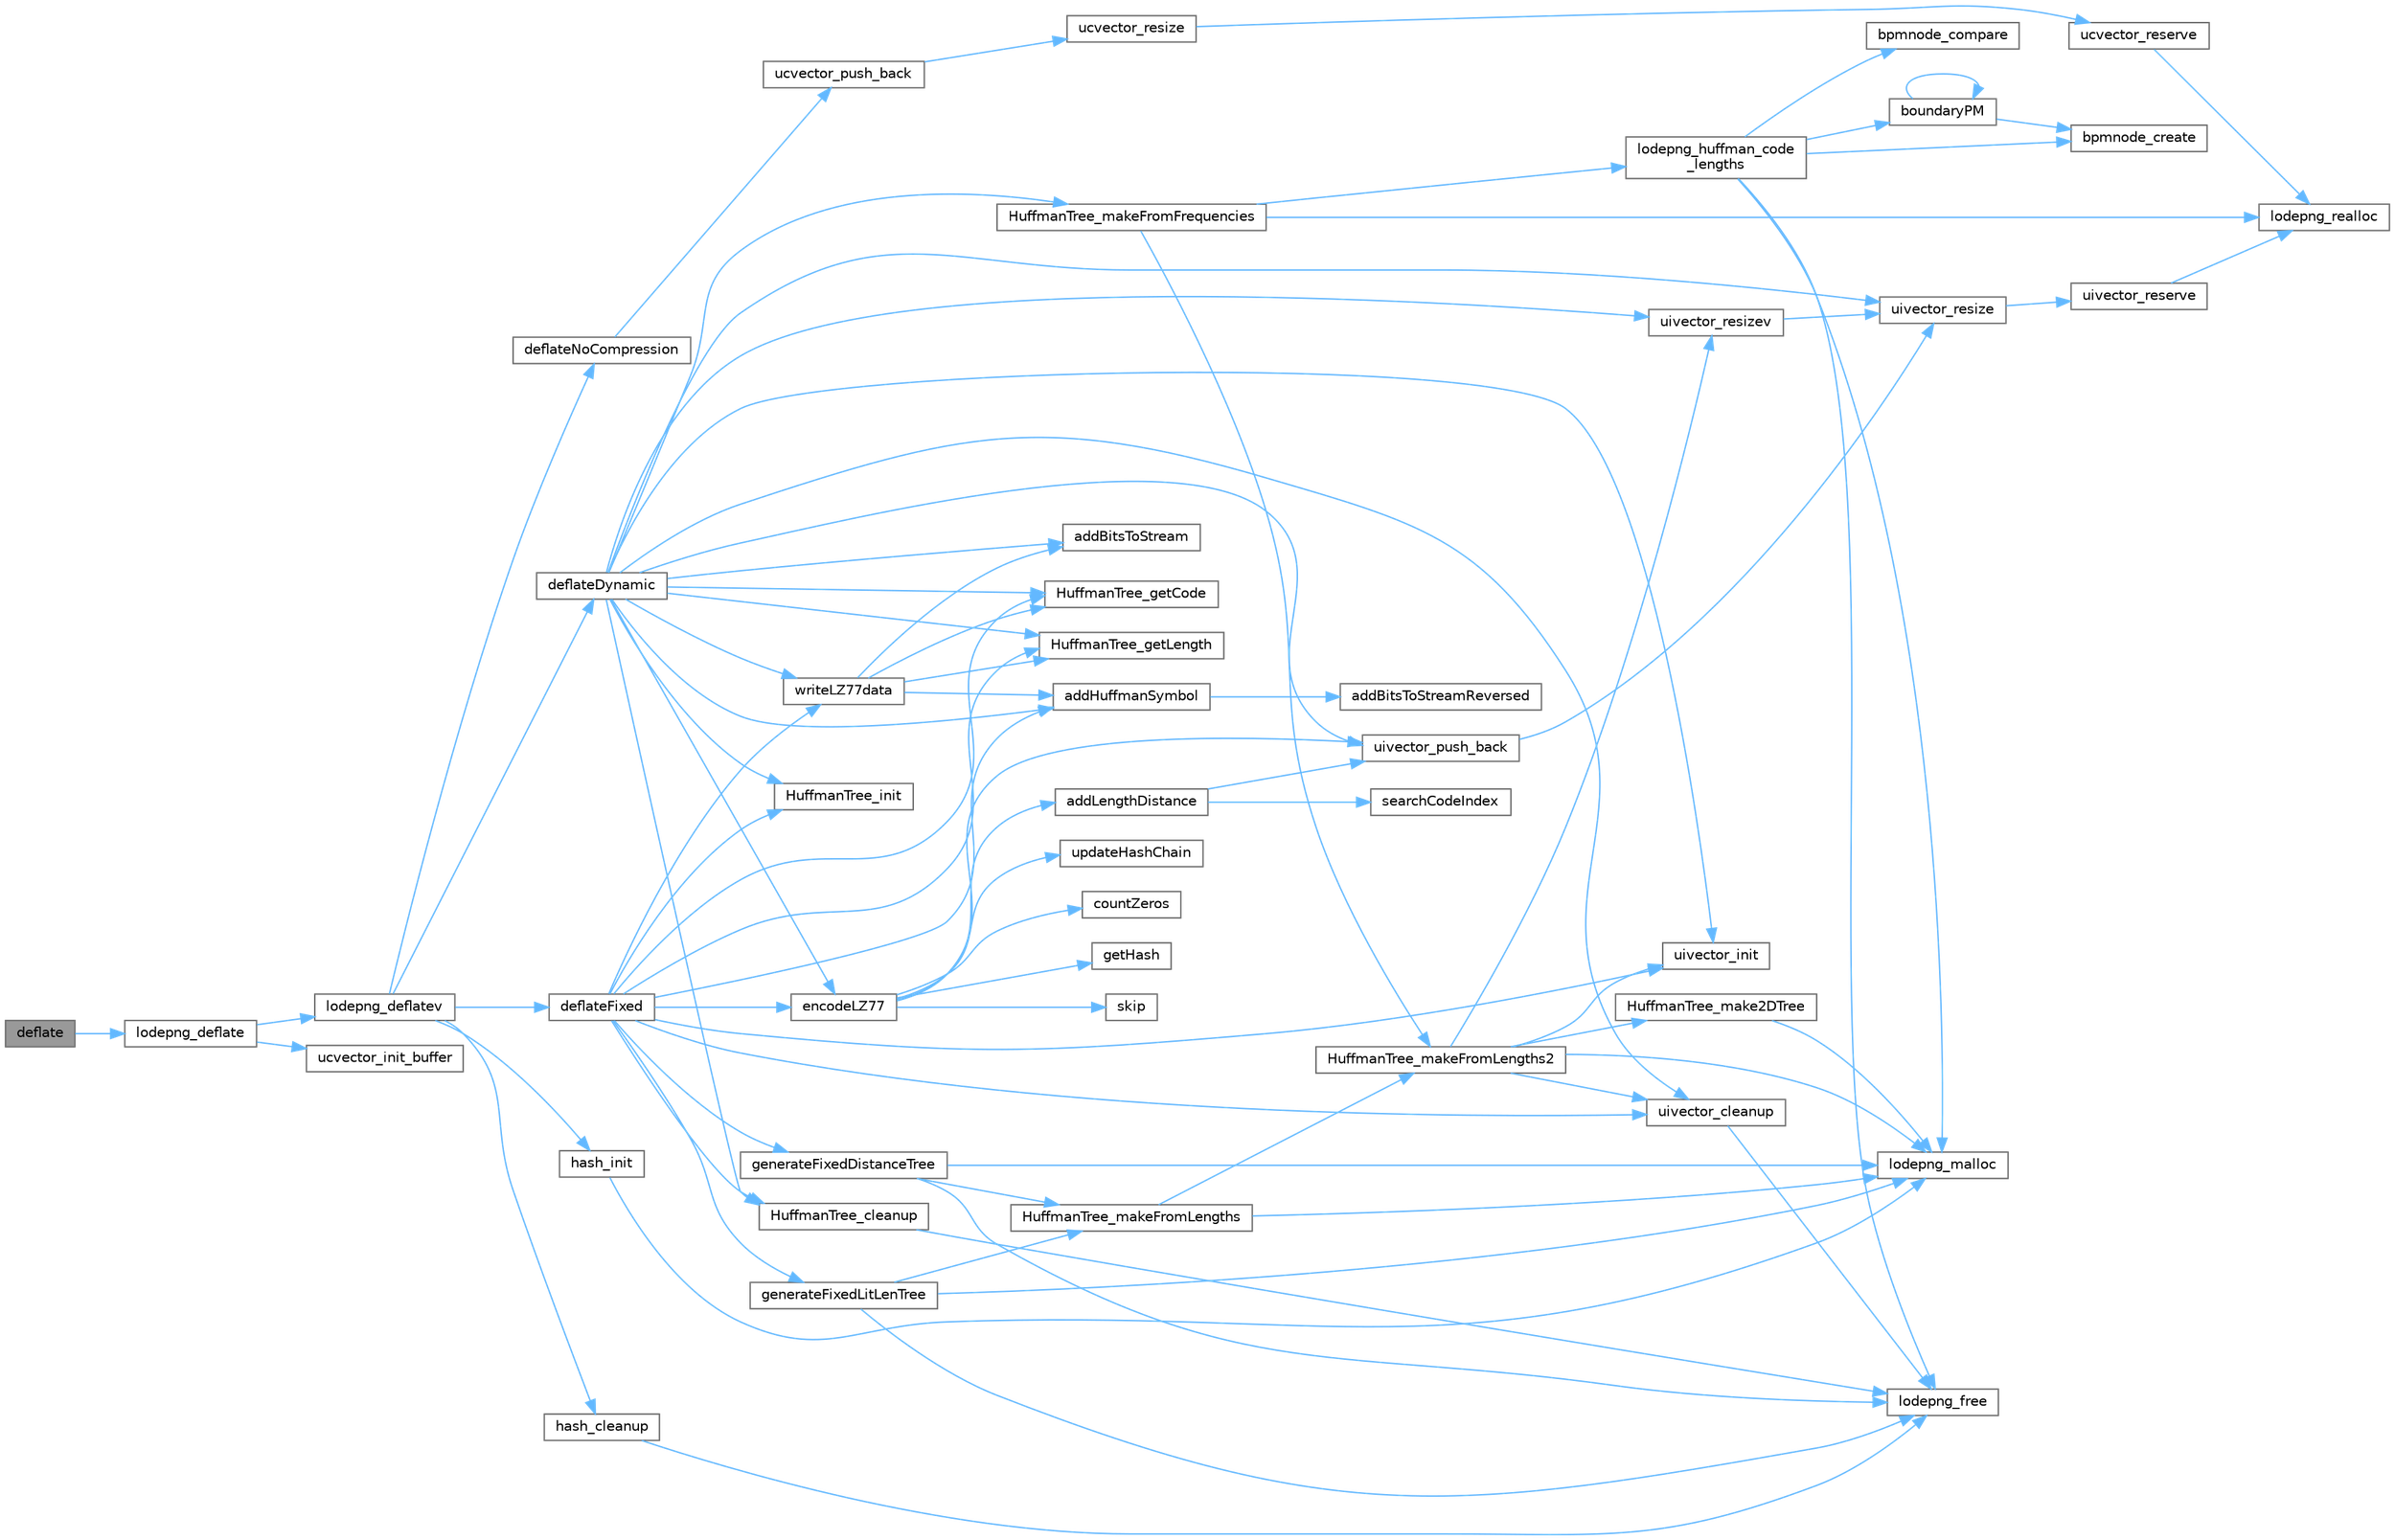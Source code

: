 digraph "deflate"
{
 // LATEX_PDF_SIZE
  bgcolor="transparent";
  edge [fontname=Helvetica,fontsize=10,labelfontname=Helvetica,labelfontsize=10];
  node [fontname=Helvetica,fontsize=10,shape=box,height=0.2,width=0.4];
  rankdir="LR";
  Node1 [id="Node000001",label="deflate",height=0.2,width=0.4,color="gray40", fillcolor="grey60", style="filled", fontcolor="black",tooltip=" "];
  Node1 -> Node2 [id="edge83_Node000001_Node000002",color="steelblue1",style="solid",tooltip=" "];
  Node2 [id="Node000002",label="lodepng_deflate",height=0.2,width=0.4,color="grey40", fillcolor="white", style="filled",URL="$lodepng_8cpp.html#a6f5f070e236aaf9b1809e34b467f3225",tooltip=" "];
  Node2 -> Node3 [id="edge84_Node000002_Node000003",color="steelblue1",style="solid",tooltip=" "];
  Node3 [id="Node000003",label="lodepng_deflatev",height=0.2,width=0.4,color="grey40", fillcolor="white", style="filled",URL="$lodepng_8cpp.html#a39ac60ba8b9972ab13c74559681c6346",tooltip=" "];
  Node3 -> Node4 [id="edge85_Node000003_Node000004",color="steelblue1",style="solid",tooltip=" "];
  Node4 [id="Node000004",label="deflateDynamic",height=0.2,width=0.4,color="grey40", fillcolor="white", style="filled",URL="$lodepng_8cpp.html#ae121df49cb1cf4d071177875f21a364a",tooltip=" "];
  Node4 -> Node5 [id="edge86_Node000004_Node000005",color="steelblue1",style="solid",tooltip=" "];
  Node5 [id="Node000005",label="addBitsToStream",height=0.2,width=0.4,color="grey40", fillcolor="white", style="filled",URL="$lodepng_8cpp.html#aaee6011b88c8b394ccd9e868b01cafa6",tooltip=" "];
  Node4 -> Node6 [id="edge87_Node000004_Node000006",color="steelblue1",style="solid",tooltip=" "];
  Node6 [id="Node000006",label="addHuffmanSymbol",height=0.2,width=0.4,color="grey40", fillcolor="white", style="filled",URL="$lodepng_8cpp.html#a8220b4fba74162202ac5294bde504252",tooltip=" "];
  Node6 -> Node7 [id="edge88_Node000006_Node000007",color="steelblue1",style="solid",tooltip=" "];
  Node7 [id="Node000007",label="addBitsToStreamReversed",height=0.2,width=0.4,color="grey40", fillcolor="white", style="filled",URL="$lodepng_8cpp.html#aef353b91f13641f94a9028ac84fb330c",tooltip=" "];
  Node4 -> Node8 [id="edge89_Node000004_Node000008",color="steelblue1",style="solid",tooltip=" "];
  Node8 [id="Node000008",label="encodeLZ77",height=0.2,width=0.4,color="grey40", fillcolor="white", style="filled",URL="$lodepng_8cpp.html#a43999e66c6578e9ac1275d7ece61d568",tooltip=" "];
  Node8 -> Node9 [id="edge90_Node000008_Node000009",color="steelblue1",style="solid",tooltip=" "];
  Node9 [id="Node000009",label="addLengthDistance",height=0.2,width=0.4,color="grey40", fillcolor="white", style="filled",URL="$lodepng_8cpp.html#aad409090a7949e79b1db4c3a34431712",tooltip=" "];
  Node9 -> Node10 [id="edge91_Node000009_Node000010",color="steelblue1",style="solid",tooltip=" "];
  Node10 [id="Node000010",label="searchCodeIndex",height=0.2,width=0.4,color="grey40", fillcolor="white", style="filled",URL="$lodepng_8cpp.html#a1be657e325355087ebe176d187d2c0a5",tooltip=" "];
  Node9 -> Node11 [id="edge92_Node000009_Node000011",color="steelblue1",style="solid",tooltip=" "];
  Node11 [id="Node000011",label="uivector_push_back",height=0.2,width=0.4,color="grey40", fillcolor="white", style="filled",URL="$lodepng_8cpp.html#a5cfb7c89e9f18896101fddb10786cbc2",tooltip=" "];
  Node11 -> Node12 [id="edge93_Node000011_Node000012",color="steelblue1",style="solid",tooltip=" "];
  Node12 [id="Node000012",label="uivector_resize",height=0.2,width=0.4,color="grey40", fillcolor="white", style="filled",URL="$lodepng_8cpp.html#a348bbe51fbdd2881e2caabe468611a26",tooltip=" "];
  Node12 -> Node13 [id="edge94_Node000012_Node000013",color="steelblue1",style="solid",tooltip=" "];
  Node13 [id="Node000013",label="uivector_reserve",height=0.2,width=0.4,color="grey40", fillcolor="white", style="filled",URL="$lodepng_8cpp.html#a61adf65885d6d7d2ca17cc74c4878da2",tooltip=" "];
  Node13 -> Node14 [id="edge95_Node000013_Node000014",color="steelblue1",style="solid",tooltip=" "];
  Node14 [id="Node000014",label="lodepng_realloc",height=0.2,width=0.4,color="grey40", fillcolor="white", style="filled",URL="$lodepng_8cpp.html#ad7375c56c635fedd36932cf21b703162",tooltip=" "];
  Node8 -> Node15 [id="edge96_Node000008_Node000015",color="steelblue1",style="solid",tooltip=" "];
  Node15 [id="Node000015",label="countZeros",height=0.2,width=0.4,color="grey40", fillcolor="white", style="filled",URL="$lodepng_8cpp.html#a92ccc314f19e1d89170fadb55b760464",tooltip=" "];
  Node8 -> Node16 [id="edge97_Node000008_Node000016",color="steelblue1",style="solid",tooltip=" "];
  Node16 [id="Node000016",label="getHash",height=0.2,width=0.4,color="grey40", fillcolor="white", style="filled",URL="$lodepng_8cpp.html#a7a0f9762d3257497e827f8afde3d05fe",tooltip=" "];
  Node8 -> Node17 [id="edge98_Node000008_Node000017",color="steelblue1",style="solid",tooltip=" "];
  Node17 [id="Node000017",label="skip",height=0.2,width=0.4,color="grey40", fillcolor="white", style="filled",URL="$_json_8c.html#af38ca32489aef093745b4eb4673c64f3",tooltip=" "];
  Node8 -> Node11 [id="edge99_Node000008_Node000011",color="steelblue1",style="solid",tooltip=" "];
  Node8 -> Node18 [id="edge100_Node000008_Node000018",color="steelblue1",style="solid",tooltip=" "];
  Node18 [id="Node000018",label="updateHashChain",height=0.2,width=0.4,color="grey40", fillcolor="white", style="filled",URL="$lodepng_8cpp.html#a39c6ca228e05b1e0af71fc4dc87b90da",tooltip=" "];
  Node4 -> Node19 [id="edge101_Node000004_Node000019",color="steelblue1",style="solid",tooltip=" "];
  Node19 [id="Node000019",label="HuffmanTree_cleanup",height=0.2,width=0.4,color="grey40", fillcolor="white", style="filled",URL="$lodepng_8cpp.html#a3228e11a4562c70c9fb78931eb6eb44a",tooltip=" "];
  Node19 -> Node20 [id="edge102_Node000019_Node000020",color="steelblue1",style="solid",tooltip=" "];
  Node20 [id="Node000020",label="lodepng_free",height=0.2,width=0.4,color="grey40", fillcolor="white", style="filled",URL="$lodepng_8cpp.html#a5cabd4078527ba33b78791fac7e8b15c",tooltip=" "];
  Node4 -> Node21 [id="edge103_Node000004_Node000021",color="steelblue1",style="solid",tooltip=" "];
  Node21 [id="Node000021",label="HuffmanTree_getCode",height=0.2,width=0.4,color="grey40", fillcolor="white", style="filled",URL="$lodepng_8cpp.html#a4a219535105aecc94ba9d4bccfbb66b8",tooltip=" "];
  Node4 -> Node22 [id="edge104_Node000004_Node000022",color="steelblue1",style="solid",tooltip=" "];
  Node22 [id="Node000022",label="HuffmanTree_getLength",height=0.2,width=0.4,color="grey40", fillcolor="white", style="filled",URL="$lodepng_8cpp.html#a0b12e062127bf0b511165c7a14ca9a87",tooltip=" "];
  Node4 -> Node23 [id="edge105_Node000004_Node000023",color="steelblue1",style="solid",tooltip=" "];
  Node23 [id="Node000023",label="HuffmanTree_init",height=0.2,width=0.4,color="grey40", fillcolor="white", style="filled",URL="$lodepng_8cpp.html#a37cb427b175e04defdc48569b76a375c",tooltip=" "];
  Node4 -> Node24 [id="edge106_Node000004_Node000024",color="steelblue1",style="solid",tooltip=" "];
  Node24 [id="Node000024",label="HuffmanTree_makeFromFrequencies",height=0.2,width=0.4,color="grey40", fillcolor="white", style="filled",URL="$lodepng_8cpp.html#a24e41d5a8d40a77fa34914e2bc030446",tooltip=" "];
  Node24 -> Node25 [id="edge107_Node000024_Node000025",color="steelblue1",style="solid",tooltip=" "];
  Node25 [id="Node000025",label="HuffmanTree_makeFromLengths2",height=0.2,width=0.4,color="grey40", fillcolor="white", style="filled",URL="$lodepng_8cpp.html#a6dd288bb82383b61cb04855b6a38680a",tooltip=" "];
  Node25 -> Node26 [id="edge108_Node000025_Node000026",color="steelblue1",style="solid",tooltip=" "];
  Node26 [id="Node000026",label="HuffmanTree_make2DTree",height=0.2,width=0.4,color="grey40", fillcolor="white", style="filled",URL="$lodepng_8cpp.html#aadc61a27e58bef1cc7722ea172bf58fd",tooltip=" "];
  Node26 -> Node27 [id="edge109_Node000026_Node000027",color="steelblue1",style="solid",tooltip=" "];
  Node27 [id="Node000027",label="lodepng_malloc",height=0.2,width=0.4,color="grey40", fillcolor="white", style="filled",URL="$lodepng_8cpp.html#a15c8edd4f42cb9696d8f837113af9d30",tooltip=" "];
  Node25 -> Node27 [id="edge110_Node000025_Node000027",color="steelblue1",style="solid",tooltip=" "];
  Node25 -> Node28 [id="edge111_Node000025_Node000028",color="steelblue1",style="solid",tooltip=" "];
  Node28 [id="Node000028",label="uivector_cleanup",height=0.2,width=0.4,color="grey40", fillcolor="white", style="filled",URL="$lodepng_8cpp.html#a58616079535e14a89a469632d078d336",tooltip=" "];
  Node28 -> Node20 [id="edge112_Node000028_Node000020",color="steelblue1",style="solid",tooltip=" "];
  Node25 -> Node29 [id="edge113_Node000025_Node000029",color="steelblue1",style="solid",tooltip=" "];
  Node29 [id="Node000029",label="uivector_init",height=0.2,width=0.4,color="grey40", fillcolor="white", style="filled",URL="$lodepng_8cpp.html#aa03164e774d0dea9886ccdbb3f591f49",tooltip=" "];
  Node25 -> Node30 [id="edge114_Node000025_Node000030",color="steelblue1",style="solid",tooltip=" "];
  Node30 [id="Node000030",label="uivector_resizev",height=0.2,width=0.4,color="grey40", fillcolor="white", style="filled",URL="$lodepng_8cpp.html#a2ceb381bbb52c2fc72946047b58ea11d",tooltip=" "];
  Node30 -> Node12 [id="edge115_Node000030_Node000012",color="steelblue1",style="solid",tooltip=" "];
  Node24 -> Node31 [id="edge116_Node000024_Node000031",color="steelblue1",style="solid",tooltip=" "];
  Node31 [id="Node000031",label="lodepng_huffman_code\l_lengths",height=0.2,width=0.4,color="grey40", fillcolor="white", style="filled",URL="$lodepng_8cpp.html#a82c0c408213e5bbb4a8d0edbaeffc97f",tooltip=" "];
  Node31 -> Node32 [id="edge117_Node000031_Node000032",color="steelblue1",style="solid",tooltip=" "];
  Node32 [id="Node000032",label="boundaryPM",height=0.2,width=0.4,color="grey40", fillcolor="white", style="filled",URL="$lodepng_8cpp.html#a1fa0e06d91f41a5ff40b70eb97ec501f",tooltip=" "];
  Node32 -> Node32 [id="edge118_Node000032_Node000032",color="steelblue1",style="solid",tooltip=" "];
  Node32 -> Node33 [id="edge119_Node000032_Node000033",color="steelblue1",style="solid",tooltip=" "];
  Node33 [id="Node000033",label="bpmnode_create",height=0.2,width=0.4,color="grey40", fillcolor="white", style="filled",URL="$lodepng_8cpp.html#a1e20cd6e0c2dd434b294386501449fb3",tooltip=" "];
  Node31 -> Node34 [id="edge120_Node000031_Node000034",color="steelblue1",style="solid",tooltip=" "];
  Node34 [id="Node000034",label="bpmnode_compare",height=0.2,width=0.4,color="grey40", fillcolor="white", style="filled",URL="$lodepng_8cpp.html#adaab7ed393e8e55ced371076a69974d5",tooltip=" "];
  Node31 -> Node33 [id="edge121_Node000031_Node000033",color="steelblue1",style="solid",tooltip=" "];
  Node31 -> Node20 [id="edge122_Node000031_Node000020",color="steelblue1",style="solid",tooltip=" "];
  Node31 -> Node27 [id="edge123_Node000031_Node000027",color="steelblue1",style="solid",tooltip=" "];
  Node24 -> Node14 [id="edge124_Node000024_Node000014",color="steelblue1",style="solid",tooltip=" "];
  Node4 -> Node28 [id="edge125_Node000004_Node000028",color="steelblue1",style="solid",tooltip=" "];
  Node4 -> Node29 [id="edge126_Node000004_Node000029",color="steelblue1",style="solid",tooltip=" "];
  Node4 -> Node11 [id="edge127_Node000004_Node000011",color="steelblue1",style="solid",tooltip=" "];
  Node4 -> Node12 [id="edge128_Node000004_Node000012",color="steelblue1",style="solid",tooltip=" "];
  Node4 -> Node30 [id="edge129_Node000004_Node000030",color="steelblue1",style="solid",tooltip=" "];
  Node4 -> Node35 [id="edge130_Node000004_Node000035",color="steelblue1",style="solid",tooltip=" "];
  Node35 [id="Node000035",label="writeLZ77data",height=0.2,width=0.4,color="grey40", fillcolor="white", style="filled",URL="$lodepng_8cpp.html#a6bcad159011eeb745922886cb9b72db4",tooltip=" "];
  Node35 -> Node5 [id="edge131_Node000035_Node000005",color="steelblue1",style="solid",tooltip=" "];
  Node35 -> Node6 [id="edge132_Node000035_Node000006",color="steelblue1",style="solid",tooltip=" "];
  Node35 -> Node21 [id="edge133_Node000035_Node000021",color="steelblue1",style="solid",tooltip=" "];
  Node35 -> Node22 [id="edge134_Node000035_Node000022",color="steelblue1",style="solid",tooltip=" "];
  Node3 -> Node36 [id="edge135_Node000003_Node000036",color="steelblue1",style="solid",tooltip=" "];
  Node36 [id="Node000036",label="deflateFixed",height=0.2,width=0.4,color="grey40", fillcolor="white", style="filled",URL="$lodepng_8cpp.html#ae74e5eb341f431e2e8cf099e0691d803",tooltip=" "];
  Node36 -> Node6 [id="edge136_Node000036_Node000006",color="steelblue1",style="solid",tooltip=" "];
  Node36 -> Node8 [id="edge137_Node000036_Node000008",color="steelblue1",style="solid",tooltip=" "];
  Node36 -> Node37 [id="edge138_Node000036_Node000037",color="steelblue1",style="solid",tooltip=" "];
  Node37 [id="Node000037",label="generateFixedDistanceTree",height=0.2,width=0.4,color="grey40", fillcolor="white", style="filled",URL="$lodepng_8cpp.html#afff6d2d37364f0329eba8b54c380b1ff",tooltip=" "];
  Node37 -> Node38 [id="edge139_Node000037_Node000038",color="steelblue1",style="solid",tooltip=" "];
  Node38 [id="Node000038",label="HuffmanTree_makeFromLengths",height=0.2,width=0.4,color="grey40", fillcolor="white", style="filled",URL="$lodepng_8cpp.html#aba97231d47c3cb5538a30bb0cd4be7e9",tooltip=" "];
  Node38 -> Node25 [id="edge140_Node000038_Node000025",color="steelblue1",style="solid",tooltip=" "];
  Node38 -> Node27 [id="edge141_Node000038_Node000027",color="steelblue1",style="solid",tooltip=" "];
  Node37 -> Node20 [id="edge142_Node000037_Node000020",color="steelblue1",style="solid",tooltip=" "];
  Node37 -> Node27 [id="edge143_Node000037_Node000027",color="steelblue1",style="solid",tooltip=" "];
  Node36 -> Node39 [id="edge144_Node000036_Node000039",color="steelblue1",style="solid",tooltip=" "];
  Node39 [id="Node000039",label="generateFixedLitLenTree",height=0.2,width=0.4,color="grey40", fillcolor="white", style="filled",URL="$lodepng_8cpp.html#ae061b285397842660d714272df841c39",tooltip=" "];
  Node39 -> Node38 [id="edge145_Node000039_Node000038",color="steelblue1",style="solid",tooltip=" "];
  Node39 -> Node20 [id="edge146_Node000039_Node000020",color="steelblue1",style="solid",tooltip=" "];
  Node39 -> Node27 [id="edge147_Node000039_Node000027",color="steelblue1",style="solid",tooltip=" "];
  Node36 -> Node19 [id="edge148_Node000036_Node000019",color="steelblue1",style="solid",tooltip=" "];
  Node36 -> Node21 [id="edge149_Node000036_Node000021",color="steelblue1",style="solid",tooltip=" "];
  Node36 -> Node22 [id="edge150_Node000036_Node000022",color="steelblue1",style="solid",tooltip=" "];
  Node36 -> Node23 [id="edge151_Node000036_Node000023",color="steelblue1",style="solid",tooltip=" "];
  Node36 -> Node28 [id="edge152_Node000036_Node000028",color="steelblue1",style="solid",tooltip=" "];
  Node36 -> Node29 [id="edge153_Node000036_Node000029",color="steelblue1",style="solid",tooltip=" "];
  Node36 -> Node35 [id="edge154_Node000036_Node000035",color="steelblue1",style="solid",tooltip=" "];
  Node3 -> Node40 [id="edge155_Node000003_Node000040",color="steelblue1",style="solid",tooltip=" "];
  Node40 [id="Node000040",label="deflateNoCompression",height=0.2,width=0.4,color="grey40", fillcolor="white", style="filled",URL="$lodepng_8cpp.html#a758e000aa92967d5916db08e815e6b1f",tooltip=" "];
  Node40 -> Node41 [id="edge156_Node000040_Node000041",color="steelblue1",style="solid",tooltip=" "];
  Node41 [id="Node000041",label="ucvector_push_back",height=0.2,width=0.4,color="grey40", fillcolor="white", style="filled",URL="$lodepng_8cpp.html#a877b6a70493cb0b29f719ea48a26eadb",tooltip=" "];
  Node41 -> Node42 [id="edge157_Node000041_Node000042",color="steelblue1",style="solid",tooltip=" "];
  Node42 [id="Node000042",label="ucvector_resize",height=0.2,width=0.4,color="grey40", fillcolor="white", style="filled",URL="$lodepng_8cpp.html#ae4e2da90ae4abb858852f211eb28d622",tooltip=" "];
  Node42 -> Node43 [id="edge158_Node000042_Node000043",color="steelblue1",style="solid",tooltip=" "];
  Node43 [id="Node000043",label="ucvector_reserve",height=0.2,width=0.4,color="grey40", fillcolor="white", style="filled",URL="$lodepng_8cpp.html#ac03e508691c2826ee4065627465ccb4a",tooltip=" "];
  Node43 -> Node14 [id="edge159_Node000043_Node000014",color="steelblue1",style="solid",tooltip=" "];
  Node3 -> Node44 [id="edge160_Node000003_Node000044",color="steelblue1",style="solid",tooltip=" "];
  Node44 [id="Node000044",label="hash_cleanup",height=0.2,width=0.4,color="grey40", fillcolor="white", style="filled",URL="$lodepng_8cpp.html#a42a60458dc0338a8995e04eb17085291",tooltip=" "];
  Node44 -> Node20 [id="edge161_Node000044_Node000020",color="steelblue1",style="solid",tooltip=" "];
  Node3 -> Node45 [id="edge162_Node000003_Node000045",color="steelblue1",style="solid",tooltip=" "];
  Node45 [id="Node000045",label="hash_init",height=0.2,width=0.4,color="grey40", fillcolor="white", style="filled",URL="$lodepng_8cpp.html#af0c3ddc6fb0114714f7e87a485f0403a",tooltip=" "];
  Node45 -> Node27 [id="edge163_Node000045_Node000027",color="steelblue1",style="solid",tooltip=" "];
  Node2 -> Node46 [id="edge164_Node000002_Node000046",color="steelblue1",style="solid",tooltip=" "];
  Node46 [id="Node000046",label="ucvector_init_buffer",height=0.2,width=0.4,color="grey40", fillcolor="white", style="filled",URL="$lodepng_8cpp.html#a965dbd8125f0471f3e0d8206b4c91f22",tooltip=" "];
}
